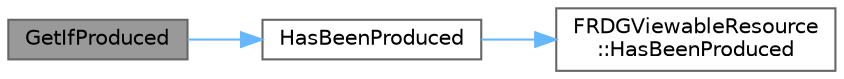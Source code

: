 digraph "GetIfProduced"
{
 // INTERACTIVE_SVG=YES
 // LATEX_PDF_SIZE
  bgcolor="transparent";
  edge [fontname=Helvetica,fontsize=10,labelfontname=Helvetica,labelfontsize=10];
  node [fontname=Helvetica,fontsize=10,shape=box,height=0.2,width=0.4];
  rankdir="LR";
  Node1 [id="Node000001",label="GetIfProduced",height=0.2,width=0.4,color="gray40", fillcolor="grey60", style="filled", fontcolor="black",tooltip="Returns the texture if it was produced by a prior pass, or null otherwise."];
  Node1 -> Node2 [id="edge1_Node000001_Node000002",color="steelblue1",style="solid",tooltip=" "];
  Node2 [id="Node000002",label="HasBeenProduced",height=0.2,width=0.4,color="grey40", fillcolor="white", style="filled",URL="$d6/d45/RenderGraphUtils_8h.html#a6676cded68685f0cf823ff740a70757a",tooltip="Returns whether the resource was produced by a prior pass."];
  Node2 -> Node3 [id="edge2_Node000002_Node000003",color="steelblue1",style="solid",tooltip=" "];
  Node3 [id="Node000003",label="FRDGViewableResource\l::HasBeenProduced",height=0.2,width=0.4,color="grey40", fillcolor="white", style="filled",URL="$d0/d60/classFRDGViewableResource.html#a0563adb1fc4bacc43945c7423eb41f52",tooltip="Whether a prior pass added to the graph produced contents for this resource."];
}
